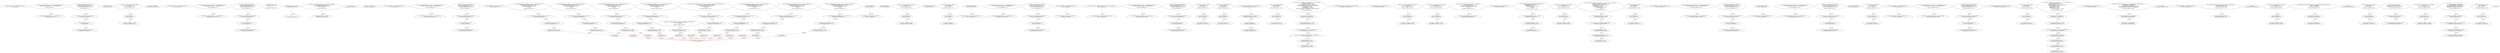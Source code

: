 digraph  {
15 [label="2_ mapping(address => uint) public lockTime_intou21;\n15-new_variable-3-3", method="", type_label=new_variable];
22 [label="3_ function increaseLockTime_intou21(uint _secondsToIncrease) public {\n        lockTime_intou21[msg.sender] += _secondsToIncrease;   \n    }\n22-function_definition-4-6", method="increaseLockTime_intou21(uint _secondsToIncrease)", type_label=function_definition];
30 [label="4_ lockTime_intou21[msg.sender] += _secondsToIncrease;\n30-expression_statement-5-5", method="increaseLockTime_intou21(uint _secondsToIncrease)", type_label=expression_statement];
38 [label="6_ function withdraw_intou21() public {\n        require(now > lockTime_intou21[msg.sender]);    \n        uint transferValue_intou21 = 10;           \n        msg.sender.transfer(transferValue_intou21);\n    }\n38-function_definition-7-11", method="withdraw_intou21()", type_label=function_definition];
42 [label="7_ require(now > lockTime_intou21[msg.sender]);\n42-expression_statement-8-8", method="withdraw_intou21()", type_label=expression_statement];
53 [label="8_ uint transferValue_intou21 = 10;\n53-new_variable-9-9", method="withdraw_intou21()", type_label=new_variable];
59 [label="9_ msg.sender.transfer(transferValue_intou21);\n59-expression_statement-10-10", method="withdraw_intou21()", type_label=expression_statement];
68 [label="11_ address public owner;\n68-new_variable-12-12", method="", type_label=new_variable];
73 [label="12_ function bug_intou40(uint8 p_intou40) public{\n    uint8 vundflw1=0;\n    vundflw1 = vundflw1 + p_intou40;    \n}\n73-function_definition-13-16", method="bug_intou40(uint8 p_intou40)", type_label=function_definition];
81 [label="13_ uint8 vundflw1=0;\n81-new_variable-14-14", method="bug_intou40(uint8 p_intou40)", type_label=new_variable];
87 [label="14_ vundflw1 = vundflw1 + p_intou40;\n87-expression_statement-15-15", method="bug_intou40(uint8 p_intou40)", type_label=expression_statement];
105 [label="18_ owner = msg.sender;\n105-expression_statement-19-19", method="", type_label=expression_statement];
111 [label="20_ mapping(address => uint) public lockTime_intou9;\n111-new_variable-21-21", method="", type_label=new_variable];
118 [label="21_ function increaseLockTime_intou9(uint _secondsToIncrease) public {\n        lockTime_intou9[msg.sender] += _secondsToIncrease;   \n    }\n118-function_definition-22-24", method="increaseLockTime_intou9(uint _secondsToIncrease)", type_label=function_definition];
126 [label="22_ lockTime_intou9[msg.sender] += _secondsToIncrease;\n126-expression_statement-23-23", method="increaseLockTime_intou9(uint _secondsToIncrease)", type_label=expression_statement];
134 [label="24_ function withdraw_intou9() public {\n        require(now > lockTime_intou9[msg.sender]);    \n        uint transferValue_intou9 = 10;           \n        msg.sender.transfer(transferValue_intou9);\n    }\n134-function_definition-25-29", method="withdraw_intou9()", type_label=function_definition];
138 [label="25_ require(now > lockTime_intou9[msg.sender]);\n138-expression_statement-26-26", method="withdraw_intou9()", type_label=expression_statement];
149 [label="26_ uint transferValue_intou9 = 10;\n149-new_variable-27-27", method="withdraw_intou9()", type_label=new_variable];
155 [label="27_ msg.sender.transfer(transferValue_intou9);\n155-expression_statement-28-28", method="withdraw_intou9()", type_label=expression_statement];
164 [label="29_ modifier onlyOwner() {\n    require(msg.sender == owner);\n    _;\n  }\n164-expression_statement-30-33", method="", type_label=expression_statement];
167 [label="30_ require(msg.sender == owner);\n167-expression_statement-31-31", method="", type_label=expression_statement];
176 [label="31_ _;\n176-expression_statement-32-32", method="", type_label=expression_statement];
178 [label="33_ function transferOwnership(address newOwner) public onlyOwner {\n    require(newOwner != address(0));\n    emit OwnershipTransferred(owner, newOwner);\n    owner = newOwner;\n  }\n178-function_definition-34-38", method="transferOwnership(address newOwner)", type_label=function_definition];
185 [label="33_ onlyOwner\n185-expression_statement-34-34", method="transferOwnership(address newOwner)", type_label=expression_statement];
188 [label="34_ require(newOwner != address(0));\n188-expression_statement-35-35", method="transferOwnership(address newOwner)", type_label=expression_statement];
203 [label="36_ owner = newOwner;\n203-expression_statement-37-37", method="transferOwnership(address newOwner)", type_label=expression_statement];
207 [label="38_ mapping(address => uint) public lockTime_intou25;\n207-new_variable-39-39", method="", type_label=new_variable];
214 [label="39_ function increaseLockTime_intou25(uint _secondsToIncrease) public {\n        lockTime_intou25[msg.sender] += _secondsToIncrease;   \n    }\n214-function_definition-40-42", method="increaseLockTime_intou25(uint _secondsToIncrease)", type_label=function_definition];
222 [label="40_ lockTime_intou25[msg.sender] += _secondsToIncrease;\n222-expression_statement-41-41", method="increaseLockTime_intou25(uint _secondsToIncrease)", type_label=expression_statement];
230 [label="42_ function withdraw_intou25() public {\n        require(now > lockTime_intou25[msg.sender]);    \n        uint transferValue_intou25 = 10;           \n        msg.sender.transfer(transferValue_intou25);\n    }\n230-function_definition-43-47", method="withdraw_intou25()", type_label=function_definition];
234 [label="43_ require(now > lockTime_intou25[msg.sender]);\n234-expression_statement-44-44", method="withdraw_intou25()", type_label=expression_statement];
245 [label="44_ uint transferValue_intou25 = 10;\n245-new_variable-45-45", method="withdraw_intou25()", type_label=new_variable];
251 [label="45_ msg.sender.transfer(transferValue_intou25);\n251-expression_statement-46-46", method="withdraw_intou25()", type_label=expression_statement];
263 [label="49_ mapping(address => uint) balances_intou10;\n263-new_variable-50-50", method="", type_label=new_variable];
269 [label="50_ function transfer_intou10(address _to, uint _value) public returns (bool) {\n    require(balances_intou10[msg.sender] - _value >= 0);   \n    balances_intou10[msg.sender] -= _value;   \n    balances_intou10[_to] += _value;   \n    return true;\n  }\n269-function_definition-51-56", method="transfer_intou10(address _to,uint _value)", type_label=function_definition];
285 [label="51_ require(balances_intou10[msg.sender] - _value >= 0);\n285-expression_statement-52-52", method="transfer_intou10(address _to,uint _value)", type_label=expression_statement];
298 [label="52_ balances_intou10[msg.sender] -= _value;\n298-expression_statement-53-53", method="transfer_intou10(address _to,uint _value)", type_label=expression_statement];
306 [label="53_ balances_intou10[_to] += _value;\n306-expression_statement-54-54", method="transfer_intou10(address _to,uint _value)", type_label=expression_statement];
312 [label="54_ return true;\n312-return-55-55", method="transfer_intou10(address _to,uint _value)", type_label=return];
315 [label="56_ string public name;\n315-new_variable-57-57", method="", type_label=new_variable];
320 [label="57_ mapping(address => uint) balances_intou22;\n320-new_variable-58-58", method="", type_label=new_variable];
326 [label="58_ function transfer_intou22(address _to, uint _value) public returns (bool) {\n    require(balances_intou22[msg.sender] - _value >= 0);   \n    balances_intou22[msg.sender] -= _value;   \n    balances_intou22[_to] += _value;   \n    return true;\n  }\n326-function_definition-59-64", method="transfer_intou22(address _to,uint _value)", type_label=function_definition];
342 [label="59_ require(balances_intou22[msg.sender] - _value >= 0);\n342-expression_statement-60-60", method="transfer_intou22(address _to,uint _value)", type_label=expression_statement];
355 [label="60_ balances_intou22[msg.sender] -= _value;\n355-expression_statement-61-61", method="transfer_intou22(address _to,uint _value)", type_label=expression_statement];
363 [label="61_ balances_intou22[_to] += _value;\n363-expression_statement-62-62", method="transfer_intou22(address _to,uint _value)", type_label=expression_statement];
369 [label="62_ return true;\n369-return-63-63", method="transfer_intou22(address _to,uint _value)", type_label=return];
372 [label="64_ string public symbol;\n372-new_variable-65-65", method="", type_label=new_variable];
377 [label="65_ function bug_intou12(uint8 p_intou12) public{\n    uint8 vundflw1=0;\n    vundflw1 = vundflw1 + p_intou12;    \n}\n377-function_definition-66-69", method="bug_intou12(uint8 p_intou12)", type_label=function_definition];
385 [label="66_ uint8 vundflw1=0;\n385-new_variable-67-67", method="bug_intou12(uint8 p_intou12)", type_label=new_variable];
391 [label="67_ vundflw1 = vundflw1 + p_intou12;\n391-expression_statement-68-68", method="bug_intou12(uint8 p_intou12)", type_label=expression_statement];
397 [label="69_ uint8 public decimals = 18;\n397-new_variable-70-70", method="", type_label=new_variable];
403 [label="70_ function bug_intou11() public{\n    uint8 vundflw =0;\n    vundflw = vundflw -10;    \n}\n403-function_definition-71-74", method="bug_intou11()", type_label=function_definition];
407 [label="71_ uint8 vundflw =0;\n407-new_variable-72-72", method="bug_intou11()", type_label=new_variable];
413 [label="72_ vundflw = vundflw -10;\n413-expression_statement-73-73", method="bug_intou11()", type_label=expression_statement];
419 [label="74_ uint256 public totalSupply;\n419-new_variable-75-75", method="", type_label=new_variable];
424 [label="75_ mapping(address => uint) public lockTime_intou1;\n424-new_variable-76-76", method="", type_label=new_variable];
431 [label="76_ function increaseLockTime_intou1(uint _secondsToIncrease) public {\n        lockTime_intou1[msg.sender] += _secondsToIncrease;   \n    }\n431-function_definition-77-79", method="increaseLockTime_intou1(uint _secondsToIncrease)", type_label=function_definition];
439 [label="77_ lockTime_intou1[msg.sender] += _secondsToIncrease;\n439-expression_statement-78-78", method="increaseLockTime_intou1(uint _secondsToIncrease)", type_label=expression_statement];
447 [label="79_ function withdraw_ovrflow1() public {\n        require(now > lockTime_intou1[msg.sender]);    \n        uint transferValue_intou1 = 10;           \n        msg.sender.transfer(transferValue_intou1);\n    }\n447-function_definition-80-84", method="withdraw_ovrflow1()", type_label=function_definition];
451 [label="80_ require(now > lockTime_intou1[msg.sender]);\n451-expression_statement-81-81", method="withdraw_ovrflow1()", type_label=expression_statement];
462 [label="81_ uint transferValue_intou1 = 10;\n462-new_variable-82-82", method="withdraw_ovrflow1()", type_label=new_variable];
468 [label="82_ msg.sender.transfer(transferValue_intou1);\n468-expression_statement-83-83", method="withdraw_ovrflow1()", type_label=expression_statement];
477 [label="84_ mapping (address => uint256) public balanceOf;\n477-new_variable-85-85", method="", type_label=new_variable];
484 [label="85_ mapping(address => uint) balances_intou2;\n484-new_variable-86-86", method="", type_label=new_variable];
490 [label="86_ function transfer_undrflow2(address _to, uint _value) public returns (bool) {\n    require(balances_intou2[msg.sender] - _value >= 0);   \n    balances_intou2[msg.sender] -= _value;   \n    balances_intou2[_to] += _value;   \n    return true;\n  }\n490-function_definition-87-92", method="transfer_undrflow2(address _to,uint _value)", type_label=function_definition];
506 [label="87_ require(balances_intou2[msg.sender] - _value >= 0);\n506-expression_statement-88-88", method="transfer_undrflow2(address _to,uint _value)", type_label=expression_statement];
519 [label="88_ balances_intou2[msg.sender] -= _value;\n519-expression_statement-89-89", method="transfer_undrflow2(address _to,uint _value)", type_label=expression_statement];
527 [label="89_ balances_intou2[_to] += _value;\n527-expression_statement-90-90", method="transfer_undrflow2(address _to,uint _value)", type_label=expression_statement];
533 [label="90_ return true;\n533-return-91-91", method="transfer_undrflow2(address _to,uint _value)", type_label=return];
536 [label="92_ mapping (address => mapping (address => uint256)) public allowance;\n536-new_variable-93-93", method="", type_label=new_variable];
545 [label="93_ mapping(address => uint) public lockTime_intou33;\n545-new_variable-94-94", method="", type_label=new_variable];
552 [label="94_ function increaseLockTime_intou33(uint _secondsToIncrease) public {\n        lockTime_intou33[msg.sender] += _secondsToIncrease;   \n    }\n552-function_definition-95-97", method="increaseLockTime_intou33(uint _secondsToIncrease)", type_label=function_definition];
560 [label="95_ lockTime_intou33[msg.sender] += _secondsToIncrease;\n560-expression_statement-96-96", method="increaseLockTime_intou33(uint _secondsToIncrease)", type_label=expression_statement];
568 [label="97_ function withdraw_intou33() public {\n        require(now > lockTime_intou33[msg.sender]);    \n        uint transferValue_intou33 = 10;           \n        msg.sender.transfer(transferValue_intou33);\n    }\n568-function_definition-98-102", method="withdraw_intou33()", type_label=function_definition];
572 [label="98_ require(now > lockTime_intou33[msg.sender]);\n572-expression_statement-99-99", method="withdraw_intou33()", type_label=expression_statement];
583 [label="99_ uint transferValue_intou33 = 10;\n583-new_variable-100-100", method="withdraw_intou33()", type_label=new_variable];
589 [label="100_ msg.sender.transfer(transferValue_intou33);\n589-expression_statement-101-101", method="withdraw_intou33()", type_label=expression_statement];
612 [label="103_ function bug_intou27() public{\n    uint8 vundflw =0;\n    vundflw = vundflw -10;    \n}\n612-function_definition-104-107", method="bug_intou27()", type_label=function_definition];
616 [label="104_ uint8 vundflw =0;\n616-new_variable-105-105", method="bug_intou27()", type_label=new_variable];
622 [label="105_ vundflw = vundflw -10;\n622-expression_statement-106-106", method="bug_intou27()", type_label=expression_statement];
642 [label="108_ function bug_intou31() public{\n    uint8 vundflw =0;\n    vundflw = vundflw -10;    \n}\n642-function_definition-109-112", method="bug_intou31()", type_label=function_definition];
646 [label="109_ uint8 vundflw =0;\n646-new_variable-110-110", method="bug_intou31()", type_label=new_variable];
652 [label="110_ vundflw = vundflw -10;\n652-expression_statement-111-111", method="bug_intou31()", type_label=expression_statement];
682 [label="118_ totalSupply = initialSupply * 10 ** uint256(decimals);\n682-expression_statement-119-119", method="", type_label=expression_statement];
692 [label="119_ balanceOf[msg.sender] = totalSupply;\n692-expression_statement-120-120", method="", type_label=expression_statement];
700 [label="120_ name = tokenName;\n700-expression_statement-121-121", method="", type_label=expression_statement];
704 [label="121_ symbol = tokenSymbol;\n704-expression_statement-122-122", method="", type_label=expression_statement];
708 [label="123_ function bug_intou19() public{\n    uint8 vundflw =0;\n    vundflw = vundflw -10;    \n}\n708-function_definition-124-127", method="bug_intou19()", type_label=function_definition];
712 [label="124_ uint8 vundflw =0;\n712-new_variable-125-125", method="bug_intou19()", type_label=new_variable];
718 [label="125_ vundflw = vundflw -10;\n718-expression_statement-126-126", method="bug_intou19()", type_label=expression_statement];
724 [label="127_ function _transfer(address _from, address _to, uint _value) internal {\n        require(_to != address(0x0));\n        require(balanceOf[_from] >= _value);\n        require(balanceOf[_to] + _value > balanceOf[_to]);\n        uint previousBalances = balanceOf[_from] + balanceOf[_to];\n        balanceOf[_from] -= _value;\n        balanceOf[_to] += _value;\n        emit Transfer(_from, _to, _value);\n        assert(balanceOf[_from] + balanceOf[_to] == previousBalances);\n    }\n724-function_definition-128-137", method="_transfer(address _from,address _to,uint _value)", type_label=function_definition];
740 [label="128_ require(_to != address(0x0));\n740-expression_statement-129-129", method="_transfer(address _from,address _to,uint _value)", type_label=expression_statement];
749 [label="129_ require(balanceOf[_from] >= _value);\n749-expression_statement-130-130", method="_transfer(address _from,address _to,uint _value)", type_label=expression_statement];
758 [label="130_ require(balanceOf[_to] + _value > balanceOf[_to]);\n758-expression_statement-131-131", method="_transfer(address _from,address _to,uint _value)", type_label=expression_statement];
771 [label="131_ uint previousBalances = balanceOf[_from] + balanceOf[_to];\n771-new_variable-132-132", method="_transfer(address _from,address _to,uint _value)", type_label=new_variable];
783 [label="132_ balanceOf[_from] -= _value;\n783-expression_statement-133-133", method="_transfer(address _from,address _to,uint _value)", type_label=expression_statement];
789 [label="133_ balanceOf[_to] += _value;\n789-expression_statement-134-134", method="_transfer(address _from,address _to,uint _value)", type_label=expression_statement];
803 [label="135_ assert(balanceOf[_from] + balanceOf[_to] == previousBalances);\n803-expression_statement-136-136", method="_transfer(address _from,address _to,uint _value)", type_label=expression_statement];
816 [label="137_ mapping(address => uint) balances_intou26;\n816-new_variable-138-138", method="", type_label=new_variable];
822 [label="138_ function transfer_intou26(address _to, uint _value) public returns (bool) {\n    require(balances_intou26[msg.sender] - _value >= 0);   \n    balances_intou26[msg.sender] -= _value;   \n    balances_intou26[_to] += _value;   \n    return true;\n  }\n822-function_definition-139-144", method="transfer_intou26(address _to,uint _value)", type_label=function_definition];
838 [label="139_ require(balances_intou26[msg.sender] - _value >= 0);\n838-expression_statement-140-140", method="transfer_intou26(address _to,uint _value)", type_label=expression_statement];
851 [label="140_ balances_intou26[msg.sender] -= _value;\n851-expression_statement-141-141", method="transfer_intou26(address _to,uint _value)", type_label=expression_statement];
859 [label="141_ balances_intou26[_to] += _value;\n859-expression_statement-142-142", method="transfer_intou26(address _to,uint _value)", type_label=expression_statement];
865 [label="142_ return true;\n865-return-143-143", method="transfer_intou26(address _to,uint _value)", type_label=return];
868 [label="144_ function transfer(address _to, uint256 _value) public returns (bool success) {\n        _transfer(msg.sender, _to, _value);\n        return true;\n    }\n868-function_definition-145-148", method="transfer(address _to,uint256 _value)", type_label=function_definition];
885 [label="145_ _transfer(msg.sender, _to, _value);\n885-expression_statement-146-146", method="transfer(address _to,uint256 _value)", type_label=expression_statement];
896 [label="146_ return true;\n896-return-147-147", method="transfer(address _to,uint256 _value)", type_label=return];
899 [label="148_ function bug_intou20(uint8 p_intou20) public{\n    uint8 vundflw1=0;\n    vundflw1 = vundflw1 + p_intou20;    \n}\n899-function_definition-149-152", method="bug_intou20(uint8 p_intou20)", type_label=function_definition];
907 [label="149_ uint8 vundflw1=0;\n907-new_variable-150-150", method="bug_intou20(uint8 p_intou20)", type_label=new_variable];
913 [label="150_ vundflw1 = vundflw1 + p_intou20;\n913-expression_statement-151-151", method="bug_intou20(uint8 p_intou20)", type_label=expression_statement];
919 [label="152_ function transferFrom(address _from, address _to, uint256 _value) public returns (bool success) {\n        require(_value <= allowance[_from][msg.sender]);      \n        allowance[_from][msg.sender] -= _value;\n        _transfer(_from, _to, _value);\n        return true;\n    }\n919-function_definition-153-158", method="transferFrom(address _from,address _to,uint256 _value)", type_label=function_definition];
940 [label="153_ require(_value <= allowance[_from][msg.sender]);\n940-expression_statement-154-154", method="transferFrom(address _from,address _to,uint256 _value)", type_label=expression_statement];
953 [label="154_ allowance[_from][msg.sender] -= _value;\n953-expression_statement-155-155", method="transferFrom(address _from,address _to,uint256 _value)", type_label=expression_statement];
963 [label="155_ _transfer(_from, _to, _value);\n963-expression_statement-156-156", method="transferFrom(address _from,address _to,uint256 _value)", type_label=expression_statement];
972 [label="156_ return true;\n972-return-157-157", method="transferFrom(address _from,address _to,uint256 _value)", type_label=return];
975 [label="158_ function bug_intou32(uint8 p_intou32) public{\n    uint8 vundflw1=0;\n    vundflw1 = vundflw1 + p_intou32;    \n}\n975-function_definition-159-162", method="bug_intou32(uint8 p_intou32)", type_label=function_definition];
983 [label="159_ uint8 vundflw1=0;\n983-new_variable-160-160", method="bug_intou32(uint8 p_intou32)", type_label=new_variable];
989 [label="160_ vundflw1 = vundflw1 + p_intou32;\n989-expression_statement-161-161", method="bug_intou32(uint8 p_intou32)", type_label=expression_statement];
995 [label="162_ function approve(address _spender, uint256 _value) public\n        returns (bool success) {\n        allowance[msg.sender][_spender] = _value;\n        emit Approval(msg.sender, _spender, _value);\n        return true;\n    }\n995-function_definition-163-168", method="approve(address _spender,uint256 _value)", type_label=function_definition];
1012 [label="164_ allowance[msg.sender][_spender] = _value;\n1012-expression_statement-165-165", method="approve(address _spender,uint256 _value)", type_label=expression_statement];
1032 [label="166_ return true;\n1032-return-167-167", method="approve(address _spender,uint256 _value)", type_label=return];
1035 [label="168_ mapping(address => uint) balances_intou38;\n1035-new_variable-169-169", method="", type_label=new_variable];
1041 [label="169_ function transfer_intou38(address _to, uint _value) public returns (bool) {\n    require(balances_intou38[msg.sender] - _value >= 0);   \n    balances_intou38[msg.sender] -= _value;   \n    balances_intou38[_to] += _value;   \n    return true;\n  }\n1041-function_definition-170-175", method="transfer_intou38(address _to,uint _value)", type_label=function_definition];
1057 [label="170_ require(balances_intou38[msg.sender] - _value >= 0);\n1057-expression_statement-171-171", method="transfer_intou38(address _to,uint _value)", type_label=expression_statement];
1070 [label="171_ balances_intou38[msg.sender] -= _value;\n1070-expression_statement-172-172", method="transfer_intou38(address _to,uint _value)", type_label=expression_statement];
1078 [label="172_ balances_intou38[_to] += _value;\n1078-expression_statement-173-173", method="transfer_intou38(address _to,uint _value)", type_label=expression_statement];
1084 [label="173_ return true;\n1084-return-174-174", method="transfer_intou38(address _to,uint _value)", type_label=return];
1087 [label="175_ function burn(uint256 _value) public returns (bool success) {\n        require(balanceOf[msg.sender] >= _value);    \n        balanceOf[msg.sender] -= _value;             \n        totalSupply -= _value;                       \n        emit Burn(msg.sender, _value);\n        return true;\n    }\n1087-function_definition-176-182", method="burn(uint256 _value)", type_label=function_definition];
1100 [label="176_ require(balanceOf[msg.sender] >= _value);\n1100-expression_statement-177-177", method="burn(uint256 _value)", type_label=expression_statement];
1111 [label="177_ balanceOf[msg.sender] -= _value;\n1111-expression_statement-178-178", method="burn(uint256 _value)", type_label=expression_statement];
1119 [label="178_ totalSupply -= _value;\n1119-expression_statement-179-179", method="burn(uint256 _value)", type_label=expression_statement];
1131 [label="180_ return true;\n1131-return-181-181", method="burn(uint256 _value)", type_label=return];
1134 [label="182_ function bug_intou4(uint8 p_intou4) public{\n    uint8 vundflw1=0;\n    vundflw1 = vundflw1 + p_intou4;    \n}\n1134-function_definition-183-186", method="bug_intou4(uint8 p_intou4)", type_label=function_definition];
1142 [label="183_ uint8 vundflw1=0;\n1142-new_variable-184-184", method="bug_intou4(uint8 p_intou4)", type_label=new_variable];
1148 [label="184_ vundflw1 = vundflw1 + p_intou4;\n1148-expression_statement-185-185", method="bug_intou4(uint8 p_intou4)", type_label=expression_statement];
1154 [label="186_ function burnFrom(address _from, uint256 _value) public returns (bool success) {\n        require(balanceOf[_from] >= _value);                 \n        require(_value <= allowance[_from][msg.sender]);     \n        balanceOf[_from] -= _value;                          \n        allowance[_from][msg.sender] -= _value;              \n        totalSupply -= _value;                               \n        emit Burn(_from, _value);\n        return true;\n    }\n1154-function_definition-187-195", method="burnFrom(address _from,uint256 _value)", type_label=function_definition];
1171 [label="187_ require(balanceOf[_from] >= _value);\n1171-expression_statement-188-188", method="burnFrom(address _from,uint256 _value)", type_label=expression_statement];
1180 [label="188_ require(_value <= allowance[_from][msg.sender]);\n1180-expression_statement-189-189", method="burnFrom(address _from,uint256 _value)", type_label=expression_statement];
1193 [label="189_ balanceOf[_from] -= _value;\n1193-expression_statement-190-190", method="burnFrom(address _from,uint256 _value)", type_label=expression_statement];
1199 [label="190_ allowance[_from][msg.sender] -= _value;\n1199-expression_statement-191-191", method="burnFrom(address _from,uint256 _value)", type_label=expression_statement];
1209 [label="191_ totalSupply -= _value;\n1209-expression_statement-192-192", method="burnFrom(address _from,uint256 _value)", type_label=expression_statement];
1219 [label="193_ return true;\n1219-return-194-194", method="burnFrom(address _from,uint256 _value)", type_label=return];
1222 [label="195_ function bug_intou7() public{\n    uint8 vundflw =0;\n    vundflw = vundflw -10;    \n}\n1222-function_definition-196-199", method="bug_intou7()", type_label=function_definition];
1226 [label="196_ uint8 vundflw =0;\n1226-new_variable-197-197", method="bug_intou7()", type_label=new_variable];
1232 [label="197_ vundflw = vundflw -10;\n1232-expression_statement-198-198", method="bug_intou7()", type_label=expression_statement];
1247 [label="201_ mapping(address => uint) public lockTime_intou17;\n1247-new_variable-202-202", method="", type_label=new_variable];
1254 [label="202_ function increaseLockTime_intou17(uint _secondsToIncrease) public {\n        lockTime_intou17[msg.sender] += _secondsToIncrease;   \n    }\n1254-function_definition-203-205", method="increaseLockTime_intou17(uint _secondsToIncrease)", type_label=function_definition];
1262 [label="203_ lockTime_intou17[msg.sender] += _secondsToIncrease;\n1262-expression_statement-204-204", method="increaseLockTime_intou17(uint _secondsToIncrease)", type_label=expression_statement];
1270 [label="205_ function withdraw_intou17() public {\n        require(now > lockTime_intou17[msg.sender]);    \n        uint transferValue_intou17 = 10;           \n        msg.sender.transfer(transferValue_intou17);\n    }\n1270-function_definition-206-210", method="withdraw_intou17()", type_label=function_definition];
1274 [label="206_ require(now > lockTime_intou17[msg.sender]);\n1274-expression_statement-207-207", method="withdraw_intou17()", type_label=expression_statement];
1285 [label="207_ uint transferValue_intou17 = 10;\n1285-new_variable-208-208", method="withdraw_intou17()", type_label=new_variable];
1291 [label="208_ msg.sender.transfer(transferValue_intou17);\n1291-expression_statement-209-209", method="withdraw_intou17()", type_label=expression_statement];
1300 [label="210_ uint256 public sellPrice;\n1300-new_variable-211-211", method="", type_label=new_variable];
1305 [label="211_ mapping(address => uint) public lockTime_intou37;\n1305-new_variable-212-212", method="", type_label=new_variable];
1312 [label="212_ function increaseLockTime_intou37(uint _secondsToIncrease) public {\n        lockTime_intou37[msg.sender] += _secondsToIncrease;   \n    }\n1312-function_definition-213-215", method="increaseLockTime_intou37(uint _secondsToIncrease)", type_label=function_definition];
1320 [label="213_ lockTime_intou37[msg.sender] += _secondsToIncrease;\n1320-expression_statement-214-214", method="increaseLockTime_intou37(uint _secondsToIncrease)", type_label=expression_statement];
1328 [label="215_ function withdraw_intou37() public {\n        require(now > lockTime_intou37[msg.sender]);    \n        uint transferValue_intou37 = 10;           \n        msg.sender.transfer(transferValue_intou37);\n    }\n1328-function_definition-216-220", method="withdraw_intou37()", type_label=function_definition];
1332 [label="216_ require(now > lockTime_intou37[msg.sender]);\n1332-expression_statement-217-217", method="withdraw_intou37()", type_label=expression_statement];
1343 [label="217_ uint transferValue_intou37 = 10;\n1343-new_variable-218-218", method="withdraw_intou37()", type_label=new_variable];
1349 [label="218_ msg.sender.transfer(transferValue_intou37);\n1349-expression_statement-219-219", method="withdraw_intou37()", type_label=expression_statement];
1358 [label="220_ uint256 public buyPrice;\n1358-new_variable-221-221", method="", type_label=new_variable];
1363 [label="221_ function bug_intou3() public{\n    uint8 vundflw =0;\n    vundflw = vundflw -10;    \n}\n1363-function_definition-222-225", method="bug_intou3()", type_label=function_definition];
1367 [label="222_ uint8 vundflw =0;\n1367-new_variable-223-223", method="bug_intou3()", type_label=new_variable];
1373 [label="223_ vundflw = vundflw -10;\n1373-expression_statement-224-224", method="bug_intou3()", type_label=expression_statement];
1379 [label="225_ mapping (address => bool) public frozenAccount;\n1379-new_variable-226-226", method="", type_label=new_variable];
1386 [label="226_ mapping(address => uint) public lockTime_intou13;\n1386-new_variable-227-227", method="", type_label=new_variable];
1393 [label="227_ function increaseLockTime_intou13(uint _secondsToIncrease) public {\n        lockTime_intou13[msg.sender] += _secondsToIncrease;   \n    }\n1393-function_definition-228-230", method="increaseLockTime_intou13(uint _secondsToIncrease)", type_label=function_definition];
1401 [label="228_ lockTime_intou13[msg.sender] += _secondsToIncrease;\n1401-expression_statement-229-229", method="increaseLockTime_intou13(uint _secondsToIncrease)", type_label=expression_statement];
1409 [label="230_ function withdraw_intou13() public {\n        require(now > lockTime_intou13[msg.sender]);    \n        uint transferValue_intou13 = 10;           \n        msg.sender.transfer(transferValue_intou13);\n    }\n1409-function_definition-231-235", method="withdraw_intou13()", type_label=function_definition];
1413 [label="231_ require(now > lockTime_intou13[msg.sender]);\n1413-expression_statement-232-232", method="withdraw_intou13()", type_label=expression_statement];
1424 [label="232_ uint transferValue_intou13 = 10;\n1424-new_variable-233-233", method="withdraw_intou13()", type_label=new_variable];
1430 [label="233_ msg.sender.transfer(transferValue_intou13);\n1430-expression_statement-234-234", method="withdraw_intou13()", type_label=expression_statement];
1462 [label="240_ TokenERC20(initialSupply, tokenName, tokenSymbol)\n1462-expression_statement-241-241", method="", type_label=expression_statement];
1471 [label="241_ function bug_intou23() public{\n    uint8 vundflw =0;\n    vundflw = vundflw -10;    \n}\n1471-function_definition-242-245", method="bug_intou23()", type_label=function_definition];
1475 [label="242_ uint8 vundflw =0;\n1475-new_variable-243-243", method="bug_intou23()", type_label=new_variable];
1481 [label="243_ vundflw = vundflw -10;\n1481-expression_statement-244-244", method="bug_intou23()", type_label=expression_statement];
1487 [label="245_ function _transfer(address _from, address _to, uint _value) internal {\n        require (_to != address(0x0));                           \n        require (balanceOf[_from] >= _value);                    \n        require (balanceOf[_to] + _value >= balanceOf[_to]);     \n        require(!frozenAccount[_from]);                          \n        require(!frozenAccount[_to]);                            \n        balanceOf[_from] -= _value;                              \n        balanceOf[_to] += _value;                                \n        emit Transfer(_from, _to, _value);\n    }\n1487-function_definition-246-255", method="_transfer(address _from,address _to,uint _value)", type_label=function_definition];
1503 [label="246_ require (_to != address(0x0));\n1503-expression_statement-247-247", method="_transfer(address _from,address _to,uint _value)", type_label=expression_statement];
1512 [label="247_ require (balanceOf[_from] >= _value);\n1512-expression_statement-248-248", method="_transfer(address _from,address _to,uint _value)", type_label=expression_statement];
1521 [label="248_ require (balanceOf[_to] + _value >= balanceOf[_to]);\n1521-expression_statement-249-249", method="_transfer(address _from,address _to,uint _value)", type_label=expression_statement];
1534 [label="249_ require(!frozenAccount[_from]);\n1534-expression_statement-250-250", method="_transfer(address _from,address _to,uint _value)", type_label=expression_statement];
1542 [label="250_ require(!frozenAccount[_to]);\n1542-expression_statement-251-251", method="_transfer(address _from,address _to,uint _value)", type_label=expression_statement];
1550 [label="251_ balanceOf[_from] -= _value;\n1550-expression_statement-252-252", method="_transfer(address _from,address _to,uint _value)", type_label=expression_statement];
1556 [label="252_ balanceOf[_to] += _value;\n1556-expression_statement-253-253", method="_transfer(address _from,address _to,uint _value)", type_label=expression_statement];
1570 [label="255_ mapping(address => uint) balances_intou14;\n1570-new_variable-256-256", method="", type_label=new_variable];
1576 [label="256_ function transfer_intou14(address _to, uint _value) public returns (bool) {\n    require(balances_intou14[msg.sender] - _value >= 0);   \n    balances_intou14[msg.sender] -= _value;   \n    balances_intou14[_to] += _value;   \n    return true;\n  }\n1576-function_definition-257-262", method="transfer_intou14(address _to,uint _value)", type_label=function_definition];
1592 [label="257_ require(balances_intou14[msg.sender] - _value >= 0);\n1592-expression_statement-258-258", method="transfer_intou14(address _to,uint _value)", type_label=expression_statement];
1605 [label="258_ balances_intou14[msg.sender] -= _value;\n1605-expression_statement-259-259", method="transfer_intou14(address _to,uint _value)", type_label=expression_statement];
1613 [label="259_ balances_intou14[_to] += _value;\n1613-expression_statement-260-260", method="transfer_intou14(address _to,uint _value)", type_label=expression_statement];
1619 [label="260_ return true;\n1619-return-261-261", method="transfer_intou14(address _to,uint _value)", type_label=return];
1622 [label="262_ function mintToken(address target, uint256 mintedAmount) onlyOwner public {\n        balanceOf[target] += mintedAmount;\n        totalSupply += mintedAmount;\n        emit Transfer(address(0), address(this), mintedAmount);\n        emit Transfer(address(this), target, mintedAmount);\n    }\n1622-function_definition-263-268", method="mintToken(address target,uint256 mintedAmount)", type_label=function_definition];
1632 [label="262_ onlyOwner\n1632-expression_statement-263-263", method="mintToken(address target,uint256 mintedAmount)", type_label=expression_statement];
1636 [label="263_ balanceOf[target] += mintedAmount;\n1636-expression_statement-264-264", method="mintToken(address target,uint256 mintedAmount)", type_label=expression_statement];
1642 [label="264_ totalSupply += mintedAmount;\n1642-expression_statement-265-265", method="mintToken(address target,uint256 mintedAmount)", type_label=expression_statement];
1668 [label="268_ mapping(address => uint) balances_intou30;\n1668-new_variable-269-269", method="", type_label=new_variable];
1674 [label="269_ function transfer_intou30(address _to, uint _value) public returns (bool) {\n    require(balances_intou30[msg.sender] - _value >= 0);   \n    balances_intou30[msg.sender] -= _value;   \n    balances_intou30[_to] += _value;   \n    return true;\n  }\n1674-function_definition-270-275", method="transfer_intou30(address _to,uint _value)", type_label=function_definition];
1690 [label="270_ require(balances_intou30[msg.sender] - _value >= 0);\n1690-expression_statement-271-271", method="transfer_intou30(address _to,uint _value)", type_label=expression_statement];
1703 [label="271_ balances_intou30[msg.sender] -= _value;\n1703-expression_statement-272-272", method="transfer_intou30(address _to,uint _value)", type_label=expression_statement];
1711 [label="272_ balances_intou30[_to] += _value;\n1711-expression_statement-273-273", method="transfer_intou30(address _to,uint _value)", type_label=expression_statement];
1717 [label="273_ return true;\n1717-return-274-274", method="transfer_intou30(address _to,uint _value)", type_label=return];
1720 [label="275_ function freezeAccount(address target, bool freeze) onlyOwner public {\n        frozenAccount[target] = freeze;\n        emit FrozenFunds(target, freeze);\n    }\n1720-function_definition-276-279", method="freezeAccount(address target,bool freeze)", type_label=function_definition];
1730 [label="275_ onlyOwner\n1730-expression_statement-276-276", method="freezeAccount(address target,bool freeze)", type_label=expression_statement];
1734 [label="276_ frozenAccount[target] = freeze;\n1734-expression_statement-277-277", method="freezeAccount(address target,bool freeze)", type_label=expression_statement];
1746 [label="279_ function bug_intou8(uint8 p_intou8) public{\n    uint8 vundflw1=0;\n    vundflw1 = vundflw1 + p_intou8;    \n}\n1746-function_definition-280-283", method="bug_intou8(uint8 p_intou8)", type_label=function_definition];
1754 [label="280_ uint8 vundflw1=0;\n1754-new_variable-281-281", method="bug_intou8(uint8 p_intou8)", type_label=new_variable];
1760 [label="281_ vundflw1 = vundflw1 + p_intou8;\n1760-expression_statement-282-282", method="bug_intou8(uint8 p_intou8)", type_label=expression_statement];
1766 [label="283_ function setPrices(uint256 newSellPrice, uint256 newBuyPrice) onlyOwner public {\n        sellPrice = newSellPrice;\n        buyPrice = newBuyPrice;\n    }\n1766-function_definition-284-287", method="setPrices(uint256 newSellPrice,uint256 newBuyPrice)", type_label=function_definition];
1776 [label="283_ onlyOwner\n1776-expression_statement-284-284", method="setPrices(uint256 newSellPrice,uint256 newBuyPrice)", type_label=expression_statement];
1780 [label="284_ sellPrice = newSellPrice;\n1780-expression_statement-285-285", method="setPrices(uint256 newSellPrice,uint256 newBuyPrice)", type_label=expression_statement];
1784 [label="285_ buyPrice = newBuyPrice;\n1784-expression_statement-286-286", method="setPrices(uint256 newSellPrice,uint256 newBuyPrice)", type_label=expression_statement];
1788 [label="287_ function bug_intou39() public{\n    uint8 vundflw =0;\n    vundflw = vundflw -10;    \n}\n1788-function_definition-288-291", method="bug_intou39()", type_label=function_definition];
1792 [label="288_ uint8 vundflw =0;\n1792-new_variable-289-289", method="bug_intou39()", type_label=new_variable];
1798 [label="289_ vundflw = vundflw -10;\n1798-expression_statement-290-290", method="bug_intou39()", type_label=expression_statement];
1804 [label="291_ function buy() payable public {\n        uint amount = msg.value / buyPrice;                  \n        _transfer(address(this), msg.sender, amount);        \n    }\n1804-function_definition-292-295", method="buy()", type_label=function_definition];
1809 [label="292_ uint amount = msg.value / buyPrice;\n1809-new_variable-293-293", method="buy()", type_label=new_variable];
1819 [label="293_ _transfer(address(this), msg.sender, amount);\n1819-expression_statement-294-294", method="buy()", type_label=expression_statement];
1832 [label="295_ function bug_intou36(uint8 p_intou36) public{\n    uint8 vundflw1=0;\n    vundflw1 = vundflw1 + p_intou36;    \n}\n1832-function_definition-296-299", method="bug_intou36(uint8 p_intou36)", type_label=function_definition];
1840 [label="296_ uint8 vundflw1=0;\n1840-new_variable-297-297", method="bug_intou36(uint8 p_intou36)", type_label=new_variable];
1846 [label="297_ vundflw1 = vundflw1 + p_intou36;\n1846-expression_statement-298-298", method="bug_intou36(uint8 p_intou36)", type_label=expression_statement];
1852 [label="299_ function sell(uint256 amount) public {\n        address myAddress = address(this);\n        require(myAddress.balance >= amount * sellPrice);    \n        _transfer(msg.sender, address(this), amount);        \n        msg.sender.transfer(amount * sellPrice);             \n    }\n1852-function_definition-300-305", method="sell(uint256 amount)", type_label=function_definition];
1860 [label="300_ address myAddress = address(this);\n1860-new_variable-301-301", method="sell(uint256 amount)", type_label=new_variable];
1868 [label="301_ require(myAddress.balance >= amount * sellPrice);\n1868-expression_statement-302-302", method="sell(uint256 amount)", type_label=expression_statement];
1879 [label="302_ _transfer(msg.sender, address(this), amount);\n1879-expression_statement-303-303", method="sell(uint256 amount)", type_label=expression_statement];
1892 [label="303_ msg.sender.transfer(amount * sellPrice);\n1892-expression_statement-304-304", method="sell(uint256 amount)", type_label=expression_statement];
1903 [label="305_ function bug_intou35() public{\n    uint8 vundflw =0;\n    vundflw = vundflw -10;    \n}\n1903-function_definition-306-309", method="bug_intou35()", type_label=function_definition];
1907 [label="306_ uint8 vundflw =0;\n1907-new_variable-307-307", method="bug_intou35()", type_label=new_variable];
1913 [label="307_ vundflw = vundflw -10;\n1913-expression_statement-308-308", method="bug_intou35()", type_label=expression_statement];
1 [label="0_ start_node", method="", type_label=start];
2 [label="0_ exit_node", method="", type_label=exit];
22 -> 30  [color=red, controlflow_type=next_line, edge_type=CFG_edge, key=0, label=next_line];
38 -> 42  [color=red, controlflow_type=next_line, edge_type=CFG_edge, key=0, label=next_line];
42 -> 53  [color=red, controlflow_type=next_line, edge_type=CFG_edge, key=0, label=next_line];
53 -> 59  [color=red, controlflow_type=next_line, edge_type=CFG_edge, key=0, label=next_line];
73 -> 81  [color=red, controlflow_type=next_line, edge_type=CFG_edge, key=0, label=next_line];
81 -> 87  [color=red, controlflow_type=next_line, edge_type=CFG_edge, key=0, label=next_line];
118 -> 126  [color=red, controlflow_type=next_line, edge_type=CFG_edge, key=0, label=next_line];
134 -> 138  [color=red, controlflow_type=next_line, edge_type=CFG_edge, key=0, label=next_line];
138 -> 149  [color=red, controlflow_type=next_line, edge_type=CFG_edge, key=0, label=next_line];
149 -> 155  [color=red, controlflow_type=next_line, edge_type=CFG_edge, key=0, label=next_line];
167 -> 176  [color=red, controlflow_type=next_line, edge_type=CFG_edge, key=0, label=next_line];
178 -> 188  [color=red, controlflow_type=next_line, edge_type=CFG_edge, key=0, label=next_line];
214 -> 222  [color=red, controlflow_type=next_line, edge_type=CFG_edge, key=0, label=next_line];
230 -> 234  [color=red, controlflow_type=next_line, edge_type=CFG_edge, key=0, label=next_line];
234 -> 245  [color=red, controlflow_type=next_line, edge_type=CFG_edge, key=0, label=next_line];
245 -> 251  [color=red, controlflow_type=next_line, edge_type=CFG_edge, key=0, label=next_line];
269 -> 285  [color=red, controlflow_type=next_line, edge_type=CFG_edge, key=0, label=next_line];
285 -> 298  [color=red, controlflow_type=next_line, edge_type=CFG_edge, key=0, label=next_line];
298 -> 306  [color=red, controlflow_type=next_line, edge_type=CFG_edge, key=0, label=next_line];
306 -> 312  [color=red, controlflow_type=next_line, edge_type=CFG_edge, key=0, label=next_line];
312 -> 2  [color=red, controlflow_type=return_exit, edge_type=CFG_edge, key=0, label=return_exit];
315 -> 320  [color=red, controlflow_type=next_line, edge_type=CFG_edge, key=0, label=next_line];
326 -> 342  [color=red, controlflow_type=next_line, edge_type=CFG_edge, key=0, label=next_line];
342 -> 355  [color=red, controlflow_type=next_line, edge_type=CFG_edge, key=0, label=next_line];
355 -> 363  [color=red, controlflow_type=next_line, edge_type=CFG_edge, key=0, label=next_line];
363 -> 369  [color=red, controlflow_type=next_line, edge_type=CFG_edge, key=0, label=next_line];
369 -> 2  [color=red, controlflow_type=return_exit, edge_type=CFG_edge, key=0, label=return_exit];
377 -> 385  [color=red, controlflow_type=next_line, edge_type=CFG_edge, key=0, label=next_line];
385 -> 391  [color=red, controlflow_type=next_line, edge_type=CFG_edge, key=0, label=next_line];
403 -> 407  [color=red, controlflow_type=next_line, edge_type=CFG_edge, key=0, label=next_line];
407 -> 413  [color=red, controlflow_type=next_line, edge_type=CFG_edge, key=0, label=next_line];
419 -> 424  [color=red, controlflow_type=next_line, edge_type=CFG_edge, key=0, label=next_line];
431 -> 439  [color=red, controlflow_type=next_line, edge_type=CFG_edge, key=0, label=next_line];
447 -> 451  [color=red, controlflow_type=next_line, edge_type=CFG_edge, key=0, label=next_line];
451 -> 462  [color=red, controlflow_type=next_line, edge_type=CFG_edge, key=0, label=next_line];
462 -> 468  [color=red, controlflow_type=next_line, edge_type=CFG_edge, key=0, label=next_line];
477 -> 484  [color=red, controlflow_type=next_line, edge_type=CFG_edge, key=0, label=next_line];
490 -> 506  [color=red, controlflow_type=next_line, edge_type=CFG_edge, key=0, label=next_line];
506 -> 519  [color=red, controlflow_type=next_line, edge_type=CFG_edge, key=0, label=next_line];
519 -> 527  [color=red, controlflow_type=next_line, edge_type=CFG_edge, key=0, label=next_line];
527 -> 533  [color=red, controlflow_type=next_line, edge_type=CFG_edge, key=0, label=next_line];
533 -> 2  [color=red, controlflow_type=return_exit, edge_type=CFG_edge, key=0, label=return_exit];
536 -> 545  [color=red, controlflow_type=next_line, edge_type=CFG_edge, key=0, label=next_line];
552 -> 560  [color=red, controlflow_type=next_line, edge_type=CFG_edge, key=0, label=next_line];
568 -> 572  [color=red, controlflow_type=next_line, edge_type=CFG_edge, key=0, label=next_line];
572 -> 583  [color=red, controlflow_type=next_line, edge_type=CFG_edge, key=0, label=next_line];
583 -> 589  [color=red, controlflow_type=next_line, edge_type=CFG_edge, key=0, label=next_line];
612 -> 616  [color=red, controlflow_type=next_line, edge_type=CFG_edge, key=0, label=next_line];
616 -> 622  [color=red, controlflow_type=next_line, edge_type=CFG_edge, key=0, label=next_line];
642 -> 646  [color=red, controlflow_type=next_line, edge_type=CFG_edge, key=0, label=next_line];
646 -> 652  [color=red, controlflow_type=next_line, edge_type=CFG_edge, key=0, label=next_line];
682 -> 692  [color=red, controlflow_type=next_line, edge_type=CFG_edge, key=0, label=next_line];
692 -> 700  [color=red, controlflow_type=next_line, edge_type=CFG_edge, key=0, label=next_line];
700 -> 704  [color=red, controlflow_type=next_line, edge_type=CFG_edge, key=0, label=next_line];
708 -> 712  [color=red, controlflow_type=next_line, edge_type=CFG_edge, key=0, label=next_line];
712 -> 718  [color=red, controlflow_type=next_line, edge_type=CFG_edge, key=0, label=next_line];
724 -> 740  [color=red, controlflow_type=next_line, edge_type=CFG_edge, key=0, label=next_line];
740 -> 749  [color=red, controlflow_type=next_line, edge_type=CFG_edge, key=0, label=next_line];
749 -> 758  [color=red, controlflow_type=next_line, edge_type=CFG_edge, key=0, label=next_line];
758 -> 771  [color=red, controlflow_type=next_line, edge_type=CFG_edge, key=0, label=next_line];
771 -> 783  [color=red, controlflow_type=next_line, edge_type=CFG_edge, key=0, label=next_line];
783 -> 789  [color=red, controlflow_type=next_line, edge_type=CFG_edge, key=0, label=next_line];
822 -> 838  [color=red, controlflow_type=next_line, edge_type=CFG_edge, key=0, label=next_line];
838 -> 851  [color=red, controlflow_type=next_line, edge_type=CFG_edge, key=0, label=next_line];
851 -> 859  [color=red, controlflow_type=next_line, edge_type=CFG_edge, key=0, label=next_line];
859 -> 865  [color=red, controlflow_type=next_line, edge_type=CFG_edge, key=0, label=next_line];
865 -> 2  [color=red, controlflow_type=return_exit, edge_type=CFG_edge, key=0, label=return_exit];
868 -> 885  [color=red, controlflow_type=next_line, edge_type=CFG_edge, key=0, label=next_line];
885 -> 896  [color=red, controlflow_type=next_line, edge_type=CFG_edge, key=0, label=next_line];
896 -> 2  [color=red, controlflow_type=return_exit, edge_type=CFG_edge, key=0, label=return_exit];
899 -> 907  [color=red, controlflow_type=next_line, edge_type=CFG_edge, key=0, label=next_line];
907 -> 913  [color=red, controlflow_type=next_line, edge_type=CFG_edge, key=0, label=next_line];
919 -> 940  [color=red, controlflow_type=next_line, edge_type=CFG_edge, key=0, label=next_line];
940 -> 953  [color=red, controlflow_type=next_line, edge_type=CFG_edge, key=0, label=next_line];
953 -> 963  [color=red, controlflow_type=next_line, edge_type=CFG_edge, key=0, label=next_line];
963 -> 972  [color=red, controlflow_type=next_line, edge_type=CFG_edge, key=0, label=next_line];
972 -> 2  [color=red, controlflow_type=return_exit, edge_type=CFG_edge, key=0, label=return_exit];
975 -> 983  [color=red, controlflow_type=next_line, edge_type=CFG_edge, key=0, label=next_line];
983 -> 989  [color=red, controlflow_type=next_line, edge_type=CFG_edge, key=0, label=next_line];
995 -> 1012  [color=red, controlflow_type=next_line, edge_type=CFG_edge, key=0, label=next_line];
1032 -> 2  [color=red, controlflow_type=return_exit, edge_type=CFG_edge, key=0, label=return_exit];
1041 -> 1057  [color=red, controlflow_type=next_line, edge_type=CFG_edge, key=0, label=next_line];
1057 -> 1070  [color=red, controlflow_type=next_line, edge_type=CFG_edge, key=0, label=next_line];
1070 -> 1078  [color=red, controlflow_type=next_line, edge_type=CFG_edge, key=0, label=next_line];
1078 -> 1084  [color=red, controlflow_type=next_line, edge_type=CFG_edge, key=0, label=next_line];
1084 -> 2  [color=red, controlflow_type=return_exit, edge_type=CFG_edge, key=0, label=return_exit];
1087 -> 1100  [color=red, controlflow_type=next_line, edge_type=CFG_edge, key=0, label=next_line];
1100 -> 1111  [color=red, controlflow_type=next_line, edge_type=CFG_edge, key=0, label=next_line];
1111 -> 1119  [color=red, controlflow_type=next_line, edge_type=CFG_edge, key=0, label=next_line];
1131 -> 2  [color=red, controlflow_type=return_exit, edge_type=CFG_edge, key=0, label=return_exit];
1134 -> 1142  [color=red, controlflow_type=next_line, edge_type=CFG_edge, key=0, label=next_line];
1142 -> 1148  [color=red, controlflow_type=next_line, edge_type=CFG_edge, key=0, label=next_line];
1154 -> 1171  [color=red, controlflow_type=next_line, edge_type=CFG_edge, key=0, label=next_line];
1171 -> 1180  [color=red, controlflow_type=next_line, edge_type=CFG_edge, key=0, label=next_line];
1180 -> 1193  [color=red, controlflow_type=next_line, edge_type=CFG_edge, key=0, label=next_line];
1193 -> 1199  [color=red, controlflow_type=next_line, edge_type=CFG_edge, key=0, label=next_line];
1199 -> 1209  [color=red, controlflow_type=next_line, edge_type=CFG_edge, key=0, label=next_line];
1219 -> 2  [color=red, controlflow_type=return_exit, edge_type=CFG_edge, key=0, label=return_exit];
1222 -> 1226  [color=red, controlflow_type=next_line, edge_type=CFG_edge, key=0, label=next_line];
1226 -> 1232  [color=red, controlflow_type=next_line, edge_type=CFG_edge, key=0, label=next_line];
1254 -> 1262  [color=red, controlflow_type=next_line, edge_type=CFG_edge, key=0, label=next_line];
1270 -> 1274  [color=red, controlflow_type=next_line, edge_type=CFG_edge, key=0, label=next_line];
1274 -> 1285  [color=red, controlflow_type=next_line, edge_type=CFG_edge, key=0, label=next_line];
1285 -> 1291  [color=red, controlflow_type=next_line, edge_type=CFG_edge, key=0, label=next_line];
1300 -> 1305  [color=red, controlflow_type=next_line, edge_type=CFG_edge, key=0, label=next_line];
1312 -> 1320  [color=red, controlflow_type=next_line, edge_type=CFG_edge, key=0, label=next_line];
1328 -> 1332  [color=red, controlflow_type=next_line, edge_type=CFG_edge, key=0, label=next_line];
1332 -> 1343  [color=red, controlflow_type=next_line, edge_type=CFG_edge, key=0, label=next_line];
1343 -> 1349  [color=red, controlflow_type=next_line, edge_type=CFG_edge, key=0, label=next_line];
1363 -> 1367  [color=red, controlflow_type=next_line, edge_type=CFG_edge, key=0, label=next_line];
1367 -> 1373  [color=red, controlflow_type=next_line, edge_type=CFG_edge, key=0, label=next_line];
1379 -> 1386  [color=red, controlflow_type=next_line, edge_type=CFG_edge, key=0, label=next_line];
1393 -> 1401  [color=red, controlflow_type=next_line, edge_type=CFG_edge, key=0, label=next_line];
1409 -> 1413  [color=red, controlflow_type=next_line, edge_type=CFG_edge, key=0, label=next_line];
1413 -> 1424  [color=red, controlflow_type=next_line, edge_type=CFG_edge, key=0, label=next_line];
1424 -> 1430  [color=red, controlflow_type=next_line, edge_type=CFG_edge, key=0, label=next_line];
1471 -> 1475  [color=red, controlflow_type=next_line, edge_type=CFG_edge, key=0, label=next_line];
1475 -> 1481  [color=red, controlflow_type=next_line, edge_type=CFG_edge, key=0, label=next_line];
1487 -> 1503  [color=red, controlflow_type=next_line, edge_type=CFG_edge, key=0, label=next_line];
1503 -> 1512  [color=red, controlflow_type=next_line, edge_type=CFG_edge, key=0, label=next_line];
1512 -> 1521  [color=red, controlflow_type=next_line, edge_type=CFG_edge, key=0, label=next_line];
1521 -> 1534  [color=red, controlflow_type=next_line, edge_type=CFG_edge, key=0, label=next_line];
1534 -> 1542  [color=red, controlflow_type=next_line, edge_type=CFG_edge, key=0, label=next_line];
1542 -> 1550  [color=red, controlflow_type=next_line, edge_type=CFG_edge, key=0, label=next_line];
1550 -> 1556  [color=red, controlflow_type=next_line, edge_type=CFG_edge, key=0, label=next_line];
1576 -> 1592  [color=red, controlflow_type=next_line, edge_type=CFG_edge, key=0, label=next_line];
1592 -> 1605  [color=red, controlflow_type=next_line, edge_type=CFG_edge, key=0, label=next_line];
1605 -> 1613  [color=red, controlflow_type=next_line, edge_type=CFG_edge, key=0, label=next_line];
1613 -> 1619  [color=red, controlflow_type=next_line, edge_type=CFG_edge, key=0, label=next_line];
1619 -> 2  [color=red, controlflow_type=return_exit, edge_type=CFG_edge, key=0, label=return_exit];
1622 -> 1636  [color=red, controlflow_type=next_line, edge_type=CFG_edge, key=0, label=next_line];
1636 -> 1642  [color=red, controlflow_type=next_line, edge_type=CFG_edge, key=0, label=next_line];
1674 -> 1690  [color=red, controlflow_type=next_line, edge_type=CFG_edge, key=0, label=next_line];
1690 -> 1703  [color=red, controlflow_type=next_line, edge_type=CFG_edge, key=0, label=next_line];
1703 -> 1711  [color=red, controlflow_type=next_line, edge_type=CFG_edge, key=0, label=next_line];
1711 -> 1717  [color=red, controlflow_type=next_line, edge_type=CFG_edge, key=0, label=next_line];
1717 -> 2  [color=red, controlflow_type=return_exit, edge_type=CFG_edge, key=0, label=return_exit];
1720 -> 1734  [color=red, controlflow_type=next_line, edge_type=CFG_edge, key=0, label=next_line];
1746 -> 1754  [color=red, controlflow_type=next_line, edge_type=CFG_edge, key=0, label=next_line];
1754 -> 1760  [color=red, controlflow_type=next_line, edge_type=CFG_edge, key=0, label=next_line];
1766 -> 1780  [color=red, controlflow_type=next_line, edge_type=CFG_edge, key=0, label=next_line];
1780 -> 1784  [color=red, controlflow_type=next_line, edge_type=CFG_edge, key=0, label=next_line];
1788 -> 1792  [color=red, controlflow_type=next_line, edge_type=CFG_edge, key=0, label=next_line];
1792 -> 1798  [color=red, controlflow_type=next_line, edge_type=CFG_edge, key=0, label=next_line];
1804 -> 1809  [color=red, controlflow_type=next_line, edge_type=CFG_edge, key=0, label=next_line];
1809 -> 1819  [color=red, controlflow_type=next_line, edge_type=CFG_edge, key=0, label=next_line];
1832 -> 1840  [color=red, controlflow_type=next_line, edge_type=CFG_edge, key=0, label=next_line];
1840 -> 1846  [color=red, controlflow_type=next_line, edge_type=CFG_edge, key=0, label=next_line];
1852 -> 1860  [color=red, controlflow_type=next_line, edge_type=CFG_edge, key=0, label=next_line];
1860 -> 1868  [color=red, controlflow_type=next_line, edge_type=CFG_edge, key=0, label=next_line];
1868 -> 1879  [color=red, controlflow_type=next_line, edge_type=CFG_edge, key=0, label=next_line];
1879 -> 1892  [color=red, controlflow_type=next_line, edge_type=CFG_edge, key=0, label=next_line];
1903 -> 1907  [color=red, controlflow_type=next_line, edge_type=CFG_edge, key=0, label=next_line];
1907 -> 1913  [color=red, controlflow_type=next_line, edge_type=CFG_edge, key=0, label=next_line];
}
